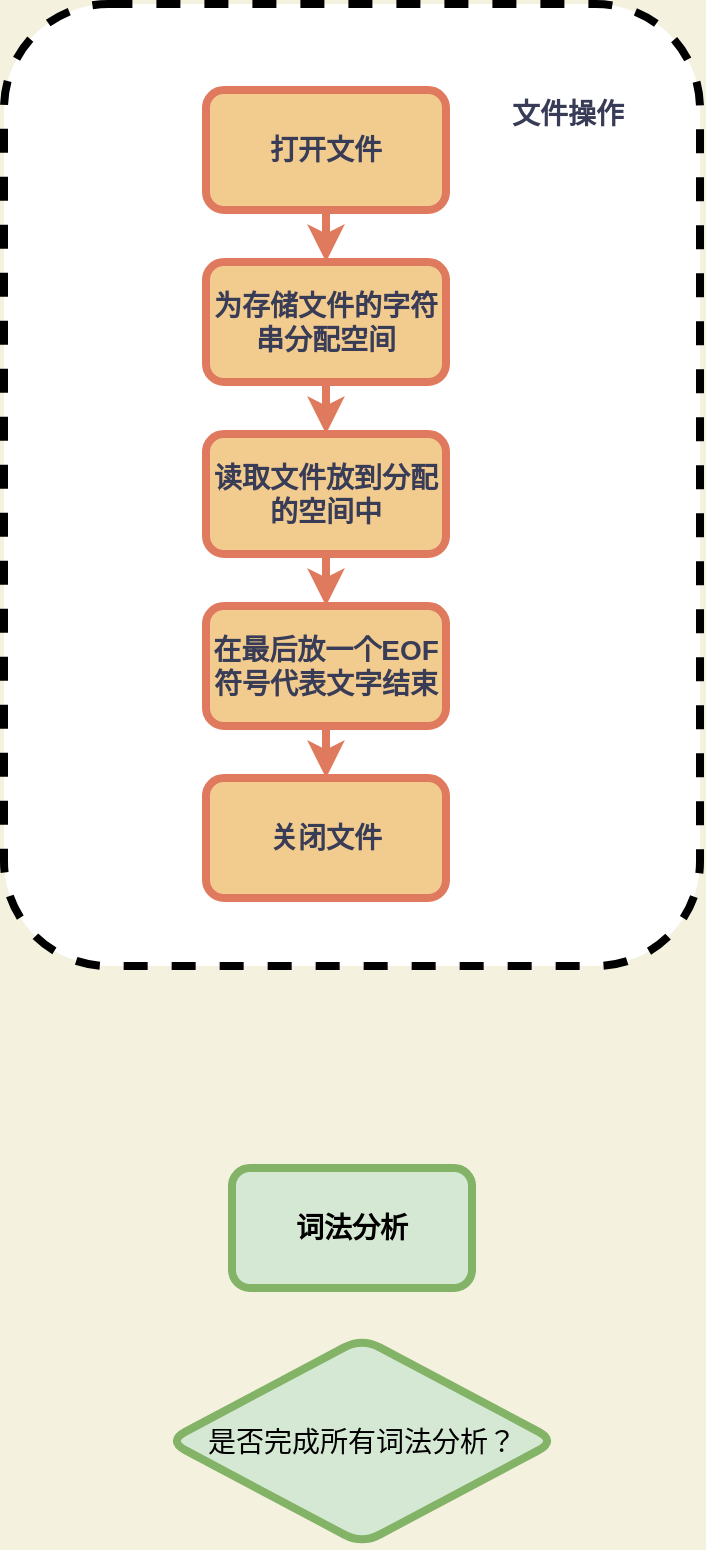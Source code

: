 <mxfile version="15.8.4" type="device"><diagram id="hYYsFT8PP2wbTJDVS3oI" name="第 1 页"><mxGraphModel dx="1422" dy="1256" grid="0" gridSize="10" guides="1" tooltips="1" connect="1" arrows="1" fold="1" page="0" pageScale="1" pageWidth="827" pageHeight="1169" background="#F4F1DE" math="0" shadow="0"><root><mxCell id="0"/><mxCell id="1" parent="0"/><mxCell id="IzrwbL_KBKPQ3IpVAzix-17" value="" style="whiteSpace=wrap;html=1;strokeWidth=4;dashed=1;rounded=1;fontSize=14;fontStyle=1" vertex="1" parent="1"><mxGeometry x="318" y="-49" width="348" height="481" as="geometry"/></mxCell><mxCell id="IzrwbL_KBKPQ3IpVAzix-14" style="edgeStyle=orthogonalEdgeStyle;orthogonalLoop=1;jettySize=auto;html=1;exitX=0.5;exitY=1;exitDx=0;exitDy=0;entryX=0.5;entryY=0;entryDx=0;entryDy=0;fontColor=#393C56;strokeColor=#E07A5F;fillColor=#F2CC8F;strokeWidth=4;fontSize=14;fontStyle=1" edge="1" parent="1" source="IzrwbL_KBKPQ3IpVAzix-6" target="IzrwbL_KBKPQ3IpVAzix-7"><mxGeometry relative="1" as="geometry"/></mxCell><mxCell id="IzrwbL_KBKPQ3IpVAzix-6" value="打开文件" style="whiteSpace=wrap;html=1;fontColor=#393C56;strokeColor=#E07A5F;fillColor=#F2CC8F;rounded=1;strokeWidth=4;fontSize=14;fontStyle=1" vertex="1" parent="1"><mxGeometry x="419" y="-6" width="120" height="60" as="geometry"/></mxCell><mxCell id="IzrwbL_KBKPQ3IpVAzix-15" style="edgeStyle=orthogonalEdgeStyle;orthogonalLoop=1;jettySize=auto;html=1;exitX=0.5;exitY=1;exitDx=0;exitDy=0;fontColor=#393C56;strokeColor=#E07A5F;fillColor=#F2CC8F;strokeWidth=4;fontSize=14;fontStyle=1" edge="1" parent="1" source="IzrwbL_KBKPQ3IpVAzix-7" target="IzrwbL_KBKPQ3IpVAzix-10"><mxGeometry relative="1" as="geometry"/></mxCell><mxCell id="IzrwbL_KBKPQ3IpVAzix-7" value="为存储文件的字符串分配空间" style="whiteSpace=wrap;html=1;fontColor=#393C56;strokeColor=#E07A5F;fillColor=#F2CC8F;rounded=1;strokeWidth=4;fontSize=14;fontStyle=1" vertex="1" parent="1"><mxGeometry x="419" y="80" width="120" height="60" as="geometry"/></mxCell><mxCell id="IzrwbL_KBKPQ3IpVAzix-16" style="edgeStyle=orthogonalEdgeStyle;orthogonalLoop=1;jettySize=auto;html=1;exitX=0.5;exitY=1;exitDx=0;exitDy=0;fontColor=#393C56;strokeColor=#E07A5F;fillColor=#F2CC8F;strokeWidth=4;fontSize=14;fontStyle=1" edge="1" parent="1" source="IzrwbL_KBKPQ3IpVAzix-10" target="IzrwbL_KBKPQ3IpVAzix-12"><mxGeometry relative="1" as="geometry"/></mxCell><mxCell id="IzrwbL_KBKPQ3IpVAzix-10" value="读取文件放到分配的空间中" style="whiteSpace=wrap;html=1;fontColor=#393C56;strokeColor=#E07A5F;fillColor=#F2CC8F;rounded=1;strokeWidth=4;fontSize=14;fontStyle=1" vertex="1" parent="1"><mxGeometry x="419" y="166" width="120" height="60" as="geometry"/></mxCell><mxCell id="IzrwbL_KBKPQ3IpVAzix-20" style="edgeStyle=orthogonalEdgeStyle;orthogonalLoop=1;jettySize=auto;html=1;exitX=0.5;exitY=1;exitDx=0;exitDy=0;entryX=0.5;entryY=0;entryDx=0;entryDy=0;fontColor=#393C56;strokeColor=#E07A5F;fillColor=#F2CC8F;strokeWidth=4;fontSize=14;fontStyle=1" edge="1" parent="1" source="IzrwbL_KBKPQ3IpVAzix-12" target="IzrwbL_KBKPQ3IpVAzix-19"><mxGeometry relative="1" as="geometry"/></mxCell><mxCell id="IzrwbL_KBKPQ3IpVAzix-12" value="在最后放一个EOF符号代表文字结束" style="whiteSpace=wrap;html=1;fontColor=#393C56;strokeColor=#E07A5F;fillColor=#F2CC8F;rounded=1;strokeWidth=4;fontSize=14;fontStyle=1" vertex="1" parent="1"><mxGeometry x="419" y="252" width="120" height="60" as="geometry"/></mxCell><mxCell id="IzrwbL_KBKPQ3IpVAzix-18" value="文件操作" style="text;html=1;strokeColor=none;fillColor=none;align=center;verticalAlign=middle;whiteSpace=wrap;dashed=1;fontColor=#393C56;rounded=1;strokeWidth=4;fontSize=14;fontStyle=1" vertex="1" parent="1"><mxGeometry x="570" y="-9" width="60" height="30" as="geometry"/></mxCell><mxCell id="IzrwbL_KBKPQ3IpVAzix-19" value="关闭文件" style="whiteSpace=wrap;html=1;fontColor=#393C56;strokeColor=#E07A5F;fillColor=#F2CC8F;rounded=1;strokeWidth=4;fontSize=14;fontStyle=1" vertex="1" parent="1"><mxGeometry x="419" y="338" width="120" height="60" as="geometry"/></mxCell><mxCell id="IzrwbL_KBKPQ3IpVAzix-21" value="词法分析" style="rounded=1;whiteSpace=wrap;html=1;strokeColor=#82b366;strokeWidth=4;fillColor=#d5e8d4;fontSize=14;fontStyle=1" vertex="1" parent="1"><mxGeometry x="432" y="533" width="120" height="60" as="geometry"/></mxCell><mxCell id="IzrwbL_KBKPQ3IpVAzix-22" value="是否完成所有词法分析？" style="rhombus;whiteSpace=wrap;html=1;rounded=1;fontSize=14;strokeColor=#82b366;strokeWidth=4;fillColor=#d5e8d4;" vertex="1" parent="1"><mxGeometry x="400" y="618" width="194" height="103" as="geometry"/></mxCell></root></mxGraphModel></diagram></mxfile>